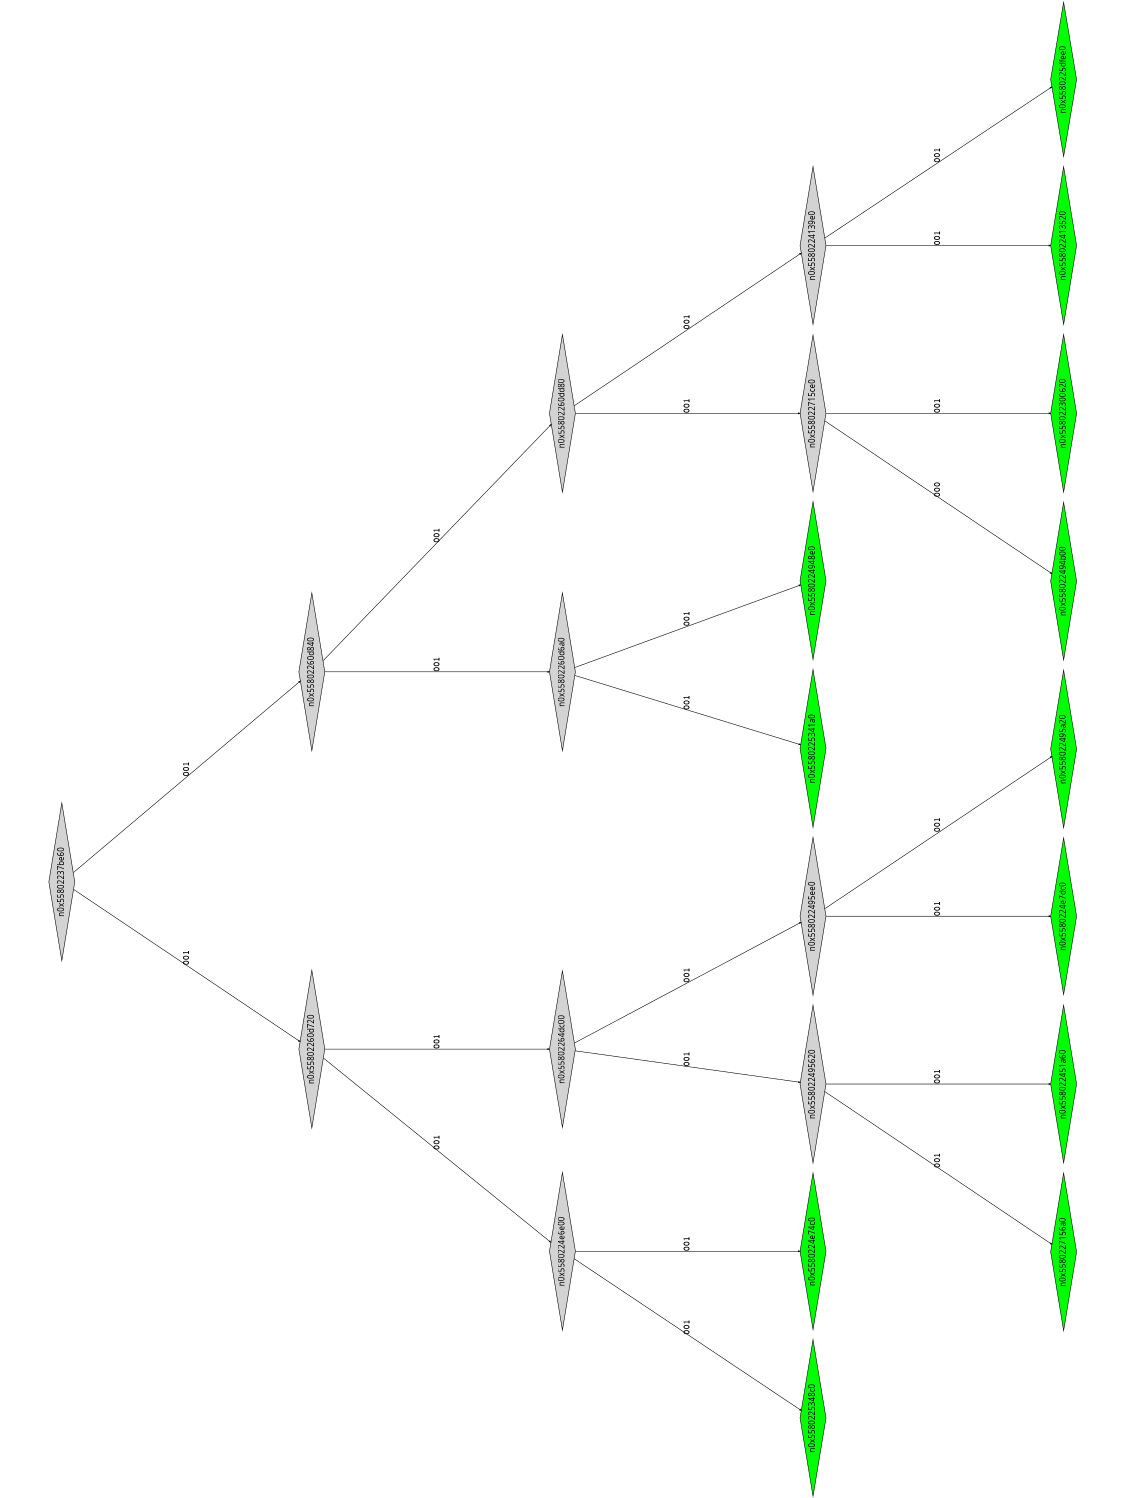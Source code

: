 digraph G {
	size="10,7.5";
	ratio=fill;
	rotate=90;
	center = "true";
	node [style="filled",width=.1,height=.1,fontname="Terminus"]
	edge [arrowsize=.3]
	n0x55802237be60 [shape=diamond];
	n0x55802237be60 -> n0x55802260d720 [label=001];
	n0x55802237be60 -> n0x55802260d840 [label=001];
	n0x55802260d840 [shape=diamond];
	n0x55802260d840 -> n0x55802260d6a0 [label=001];
	n0x55802260d840 -> n0x55802260dd80 [label=001];
	n0x55802260dd80 [shape=diamond];
	n0x55802260dd80 -> n0x558022715ce0 [label=001];
	n0x55802260dd80 -> n0x5580224139e0 [label=001];
	n0x5580224139e0 [shape=diamond];
	n0x5580224139e0 -> n0x558022413520 [label=001];
	n0x5580224139e0 -> n0x5580225dfee0 [label=001];
	n0x5580225dfee0 [shape=diamond,fillcolor=green];
	n0x558022413520 [shape=diamond,fillcolor=green];
	n0x558022715ce0 [shape=diamond];
	n0x558022715ce0 -> n0x558022494b00 [label=000];
	n0x558022715ce0 -> n0x558022300620 [label=001];
	n0x558022300620 [shape=diamond,fillcolor=green];
	n0x558022494b00 [shape=diamond,fillcolor=green];
	n0x55802260d6a0 [shape=diamond];
	n0x55802260d6a0 -> n0x5580225341a0 [label=001];
	n0x55802260d6a0 -> n0x5580224948e0 [label=001];
	n0x5580224948e0 [shape=diamond,fillcolor=green];
	n0x5580225341a0 [shape=diamond,fillcolor=green];
	n0x55802260d720 [shape=diamond];
	n0x55802260d720 -> n0x5580224e6e00 [label=001];
	n0x55802260d720 -> n0x55802264dc00 [label=001];
	n0x55802264dc00 [shape=diamond];
	n0x55802264dc00 -> n0x558022495620 [label=001];
	n0x55802264dc00 -> n0x558022495ee0 [label=001];
	n0x558022495ee0 [shape=diamond];
	n0x558022495ee0 -> n0x5580224e7dc0 [label=001];
	n0x558022495ee0 -> n0x558022495a20 [label=001];
	n0x558022495a20 [shape=diamond,fillcolor=green];
	n0x5580224e7dc0 [shape=diamond,fillcolor=green];
	n0x558022495620 [shape=diamond];
	n0x558022495620 -> n0x5580227156a0 [label=001];
	n0x558022495620 -> n0x558022451a60 [label=001];
	n0x558022451a60 [shape=diamond,fillcolor=green];
	n0x5580227156a0 [shape=diamond,fillcolor=green];
	n0x5580224e6e00 [shape=diamond];
	n0x5580224e6e00 -> n0x5580225348c0 [label=001];
	n0x5580224e6e00 -> n0x5580224e74c0 [label=001];
	n0x5580224e74c0 [shape=diamond,fillcolor=green];
	n0x5580225348c0 [shape=diamond,fillcolor=green];
}
